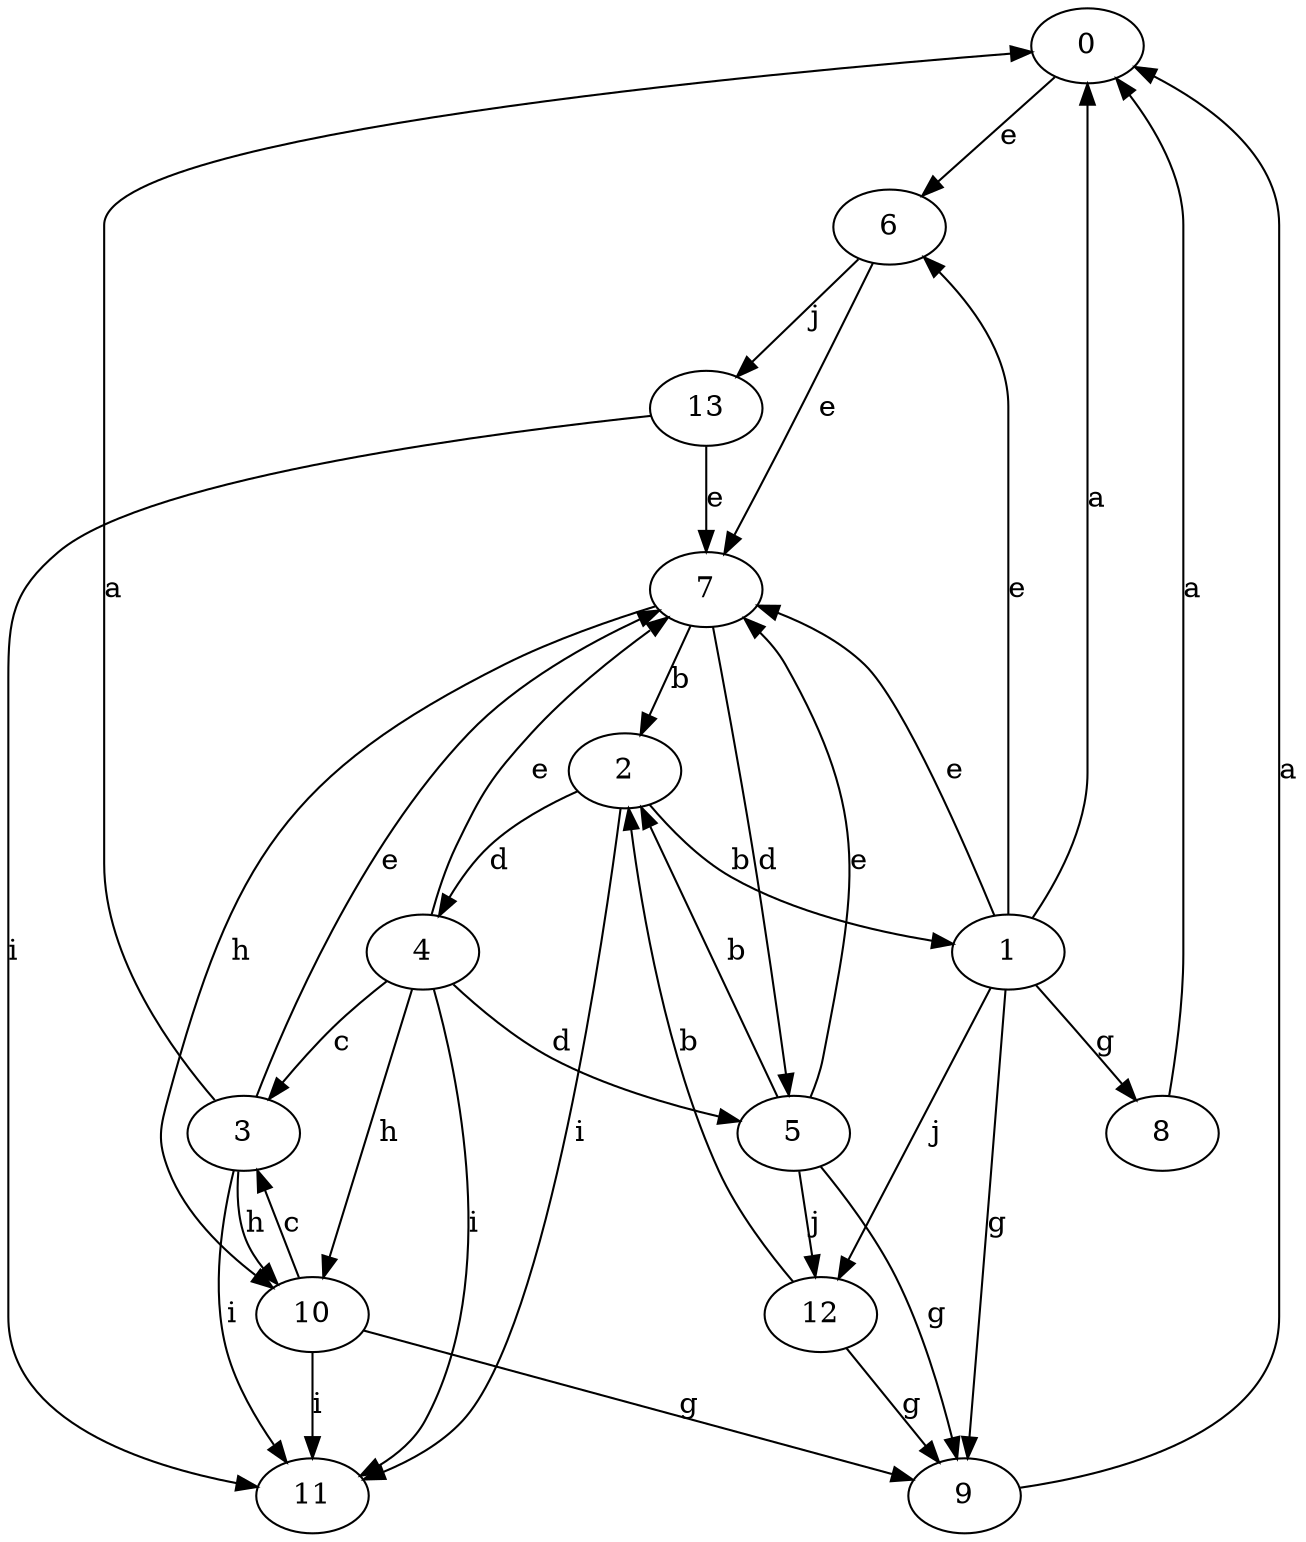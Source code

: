 strict digraph  {
0;
1;
2;
3;
4;
5;
6;
7;
8;
9;
10;
11;
12;
13;
0 -> 6  [label=e];
1 -> 0  [label=a];
1 -> 6  [label=e];
1 -> 7  [label=e];
1 -> 8  [label=g];
1 -> 9  [label=g];
1 -> 12  [label=j];
2 -> 1  [label=b];
2 -> 4  [label=d];
2 -> 11  [label=i];
3 -> 0  [label=a];
3 -> 7  [label=e];
3 -> 10  [label=h];
3 -> 11  [label=i];
4 -> 3  [label=c];
4 -> 5  [label=d];
4 -> 7  [label=e];
4 -> 10  [label=h];
4 -> 11  [label=i];
5 -> 2  [label=b];
5 -> 7  [label=e];
5 -> 9  [label=g];
5 -> 12  [label=j];
6 -> 7  [label=e];
6 -> 13  [label=j];
7 -> 2  [label=b];
7 -> 5  [label=d];
7 -> 10  [label=h];
8 -> 0  [label=a];
9 -> 0  [label=a];
10 -> 3  [label=c];
10 -> 9  [label=g];
10 -> 11  [label=i];
12 -> 2  [label=b];
12 -> 9  [label=g];
13 -> 7  [label=e];
13 -> 11  [label=i];
}
